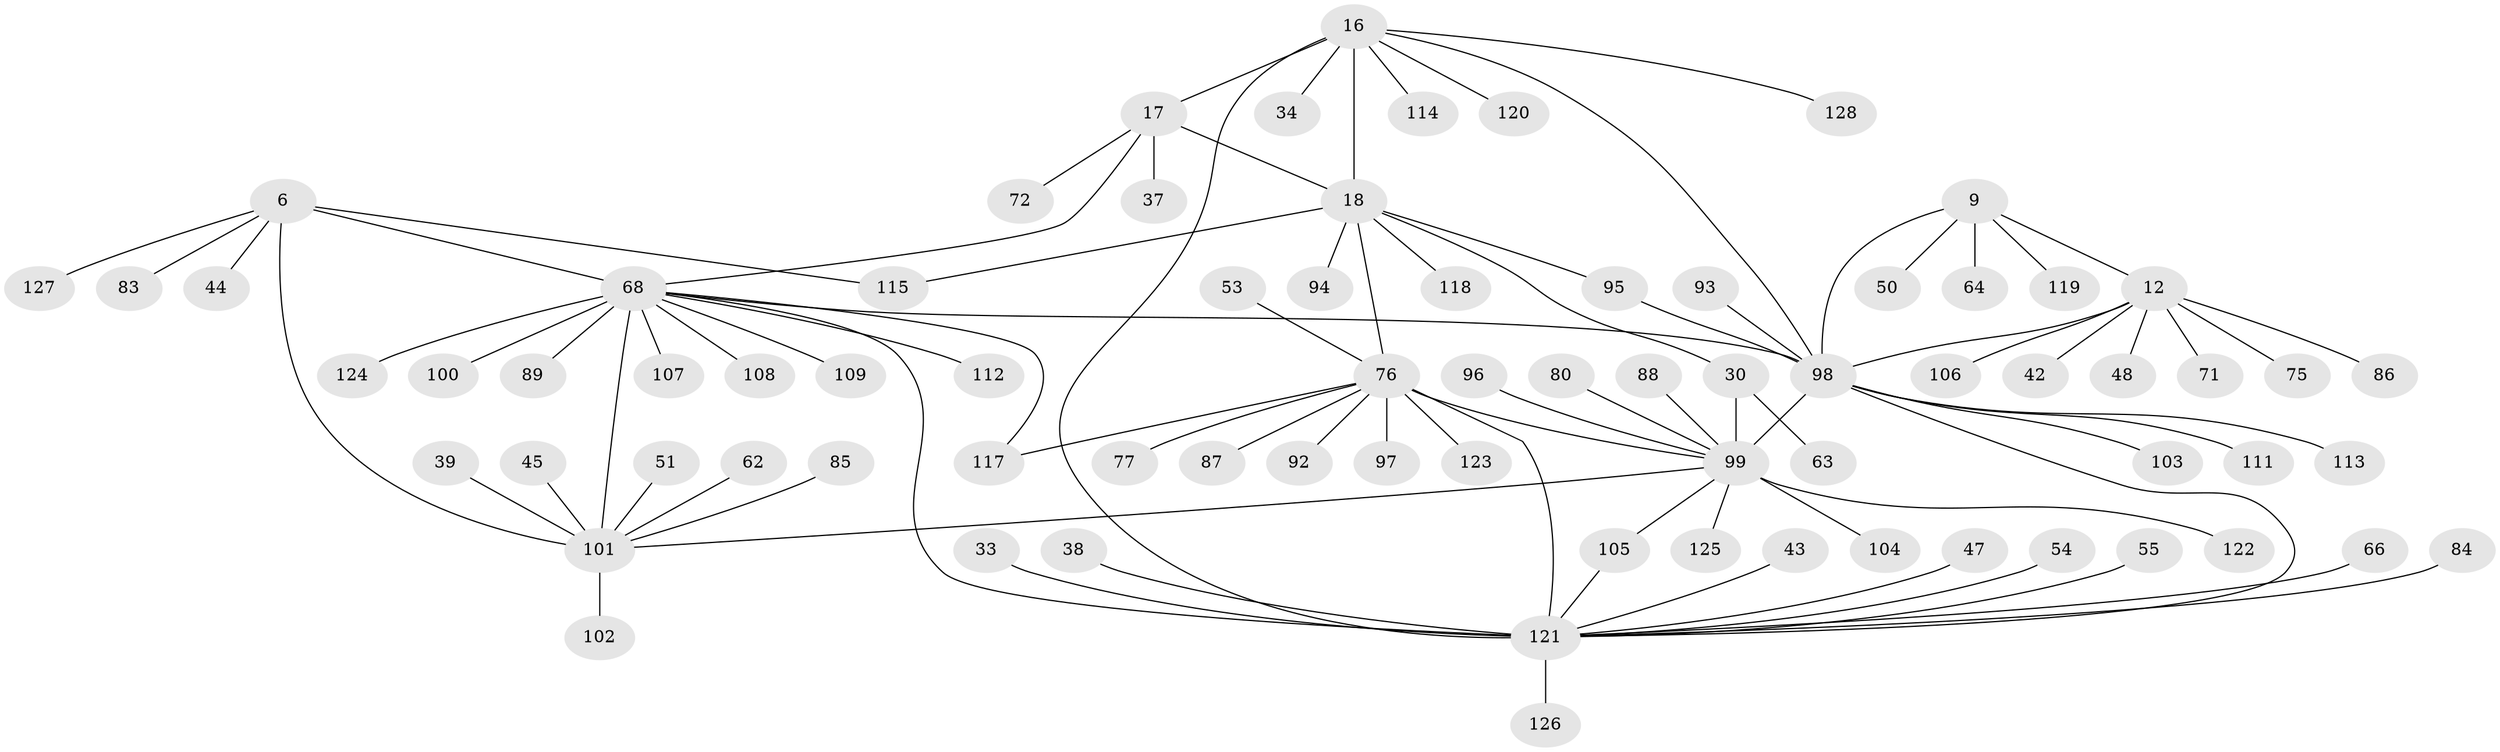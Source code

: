 // original degree distribution, {14: 0.015625, 7: 0.0234375, 10: 0.0234375, 11: 0.015625, 8: 0.078125, 13: 0.0078125, 5: 0.0078125, 9: 0.0390625, 6: 0.0234375, 1: 0.609375, 2: 0.1328125, 4: 0.0078125, 3: 0.015625}
// Generated by graph-tools (version 1.1) at 2025/58/03/04/25 21:58:53]
// undirected, 76 vertices, 89 edges
graph export_dot {
graph [start="1"]
  node [color=gray90,style=filled];
  6 [super="+2"];
  9 [super="+8"];
  12 [super="+10"];
  16 [super="+15"];
  17 [super="+13"];
  18 [super="+14"];
  30 [super="+27"];
  33;
  34;
  37;
  38;
  39;
  42;
  43;
  44;
  45;
  47;
  48;
  50 [super="+41"];
  51;
  53;
  54;
  55;
  62;
  63;
  64;
  66 [super="+49"];
  68 [super="+4"];
  71;
  72 [super="+56"];
  75 [super="+65"];
  76 [super="+23"];
  77;
  80;
  83;
  84;
  85;
  86;
  87;
  88 [super="+40+60+82"];
  89;
  92;
  93;
  94;
  95;
  96;
  97;
  98 [super="+11+36+67+73+79+81+90+91"];
  99 [super="+35+29+46+59+61+70"];
  100;
  101 [super="+5"];
  102;
  103;
  104;
  105 [super="+58"];
  106;
  107;
  108;
  109;
  111;
  112;
  113;
  114;
  115;
  117;
  118;
  119;
  120;
  121 [super="+69+116+57+31"];
  122;
  123;
  124;
  125 [super="+32"];
  126;
  127;
  128;
  6 -- 115;
  6 -- 127;
  6 -- 83;
  6 -- 44;
  6 -- 68 [weight=4];
  6 -- 101 [weight=4];
  9 -- 12 [weight=4];
  9 -- 64;
  9 -- 119;
  9 -- 50;
  9 -- 98 [weight=4];
  12 -- 42;
  12 -- 71;
  12 -- 106;
  12 -- 48;
  12 -- 86;
  12 -- 75;
  12 -- 98 [weight=4];
  16 -- 17 [weight=4];
  16 -- 18 [weight=4];
  16 -- 114;
  16 -- 128;
  16 -- 34;
  16 -- 120;
  16 -- 121;
  16 -- 98;
  17 -- 18 [weight=4];
  17 -- 37;
  17 -- 72;
  17 -- 68;
  18 -- 30;
  18 -- 94;
  18 -- 118;
  18 -- 115;
  18 -- 76 [weight=2];
  18 -- 95;
  30 -- 63;
  30 -- 99 [weight=8];
  33 -- 121;
  38 -- 121;
  39 -- 101;
  43 -- 121;
  45 -- 101;
  47 -- 121;
  51 -- 101;
  53 -- 76;
  54 -- 121;
  55 -- 121;
  62 -- 101;
  66 -- 121;
  68 -- 89;
  68 -- 98 [weight=2];
  68 -- 100;
  68 -- 107;
  68 -- 108;
  68 -- 109;
  68 -- 112;
  68 -- 117;
  68 -- 121 [weight=3];
  68 -- 124;
  68 -- 101 [weight=4];
  76 -- 97;
  76 -- 77;
  76 -- 92;
  76 -- 117;
  76 -- 87;
  76 -- 123;
  76 -- 121 [weight=8];
  76 -- 99;
  80 -- 99;
  84 -- 121;
  85 -- 101;
  88 -- 99;
  93 -- 98;
  95 -- 98;
  96 -- 99;
  98 -- 103;
  98 -- 111;
  98 -- 113;
  98 -- 121;
  98 -- 99;
  99 -- 105;
  99 -- 125;
  99 -- 122;
  99 -- 104;
  99 -- 101;
  101 -- 102;
  105 -- 121;
  121 -- 126;
}
